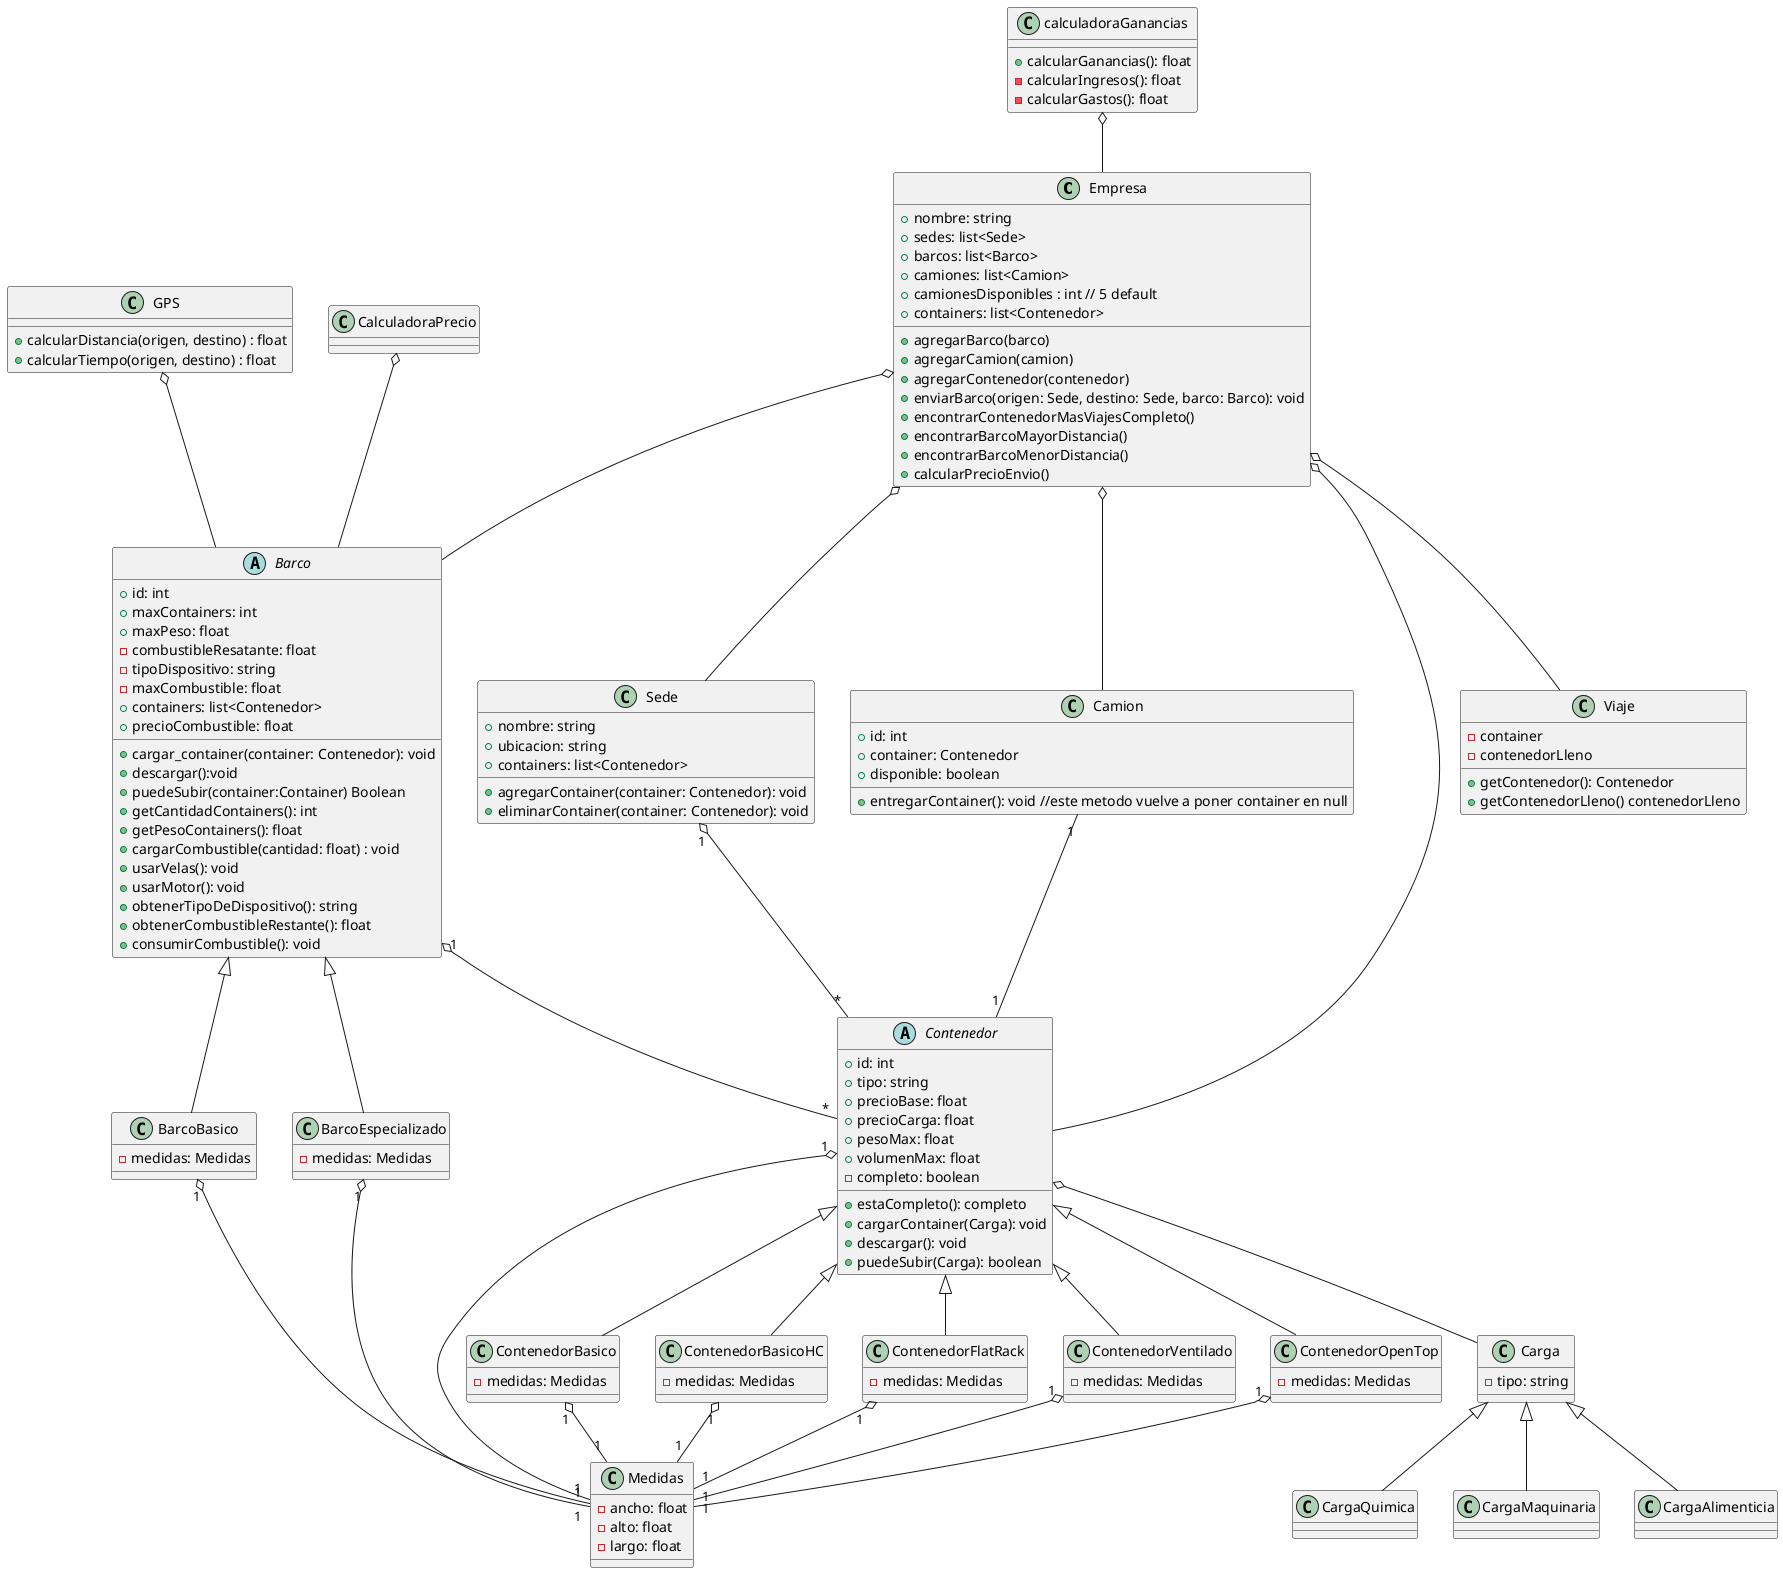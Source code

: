 @startuml Containers
class Empresa {
    +nombre: string
    +sedes: list<Sede>
    +barcos: list<Barco>
    +camiones: list<Camion>
    +camionesDisponibles : int // 5 default
    +containers: list<Contenedor>

    +agregarBarco(barco)
    +agregarCamion(camion)
    +agregarContenedor(contenedor)
    +enviarBarco(origen: Sede, destino: Sede, barco: Barco): void
    +encontrarContenedorMasViajesCompleto()
    +encontrarBarcoMayorDistancia()
    +encontrarBarcoMenorDistancia()
    +calcularPrecioEnvio()
}

class Sede {
    +nombre: string
    +ubicacion: string
    +containers: list<Contenedor>

    +agregarContainer(container: Contenedor): void
    +eliminarContainer(container: Contenedor): void
}

abstract class Barco {
    +id: int
    +maxContainers: int
    +maxPeso: float
    -combustibleResatante: float
    -tipoDispositivo: string
    -maxCombustible: float
    +containers: list<Contenedor>
    +precioCombustible: float

    +cargar_container(container: Contenedor): void
    +descargar():void
    +puedeSubir(container:Container) Boolean
    +getCantidadContainers(): int
    +getPesoContainers(): float
    +cargarCombustible(cantidad: float) : void
    +usarVelas(): void
    +usarMotor(): void
    +obtenerTipoDeDispositivo(): string
    +obtenerCombustibleRestante(): float
    +consumirCombustible(): void
    
}

class BarcoBasico {
    -medidas: Medidas
}

class BarcoEspecializado {
    -medidas: Medidas
}

class Medidas {
    -ancho: float
    -alto: float
    -largo: float
}

class Camion {
    +id: int
    +container: Contenedor
    +disponible: boolean

    +entregarContainer(): void //este metodo vuelve a poner container en null
}

abstract class Contenedor {
    +id: int
    +tipo: string
    +precioBase: float
    +precioCarga: float
    +pesoMax: float
    +volumenMax: float
    -completo: boolean


    +estaCompleto(): completo
    +cargarContainer(Carga): void
    +descargar(): void
    +puedeSubir(Carga): boolean
}

class ContenedorBasico {
    -medidas: Medidas
}

class ContenedorBasicoHC {
    -medidas: Medidas
}

class ContenedorFlatRack {
    -medidas: Medidas
}

class ContenedorVentilado extends Contenedor {
    -medidas: Medidas
}

class ContenedorOpenTop extends Contenedor {
    -medidas: Medidas
}

class Carga {
    -tipo: string
}
class CargaQuimica extends Carga {

}
class CargaMaquinaria extends Carga {

}
class CargaAlimenticia extends Carga {

}

class GPS {
    +calcularDistancia(origen, destino) : float
    +calcularTiempo(origen, destino) : float
}

class calculadoraGanancias {
    +calcularGanancias(): float
    -calcularIngresos(): float
    -calcularGastos(): float
}

class Viaje {
    -container
    -contenedorLleno

    +getContenedor(): Contenedor
    +getContenedorLleno() contenedorLleno
}

Empresa  o--  Viaje

GPS o-- Barco
calculadoraGanancias o-- Empresa
CalculadoraPrecio o-- Barco
Empresa o-- Sede
Empresa o-- Barco
Empresa o-- Camion
Empresa o-- Contenedor
Contenedor o-- Carga

Sede "1" o-- "*" Contenedor

Barco <|-- BarcoBasico
Barco <|-- BarcoEspecializado

Barco "1" o-- "*" Contenedor

Camion "1" -- "1" Contenedor

Contenedor <|-- ContenedorBasico
Contenedor <|-- ContenedorBasicoHC
Contenedor <|-- ContenedorFlatRack

Contenedor "1" o-- "1" Medidas
BarcoBasico "1" o-- "1" Medidas
BarcoEspecializado "1" o-- "1" Medidas
ContenedorBasicoHC "1" o-- "1" Medidas
ContenedorFlatRack "1" o-- "1" Medidas
ContenedorVentilado "1" o-- "1" Medidas
ContenedorOpenTop "1" o-- "1" Medidas
ContenedorBasico "1" o-- "1" Medidas
@enduml

